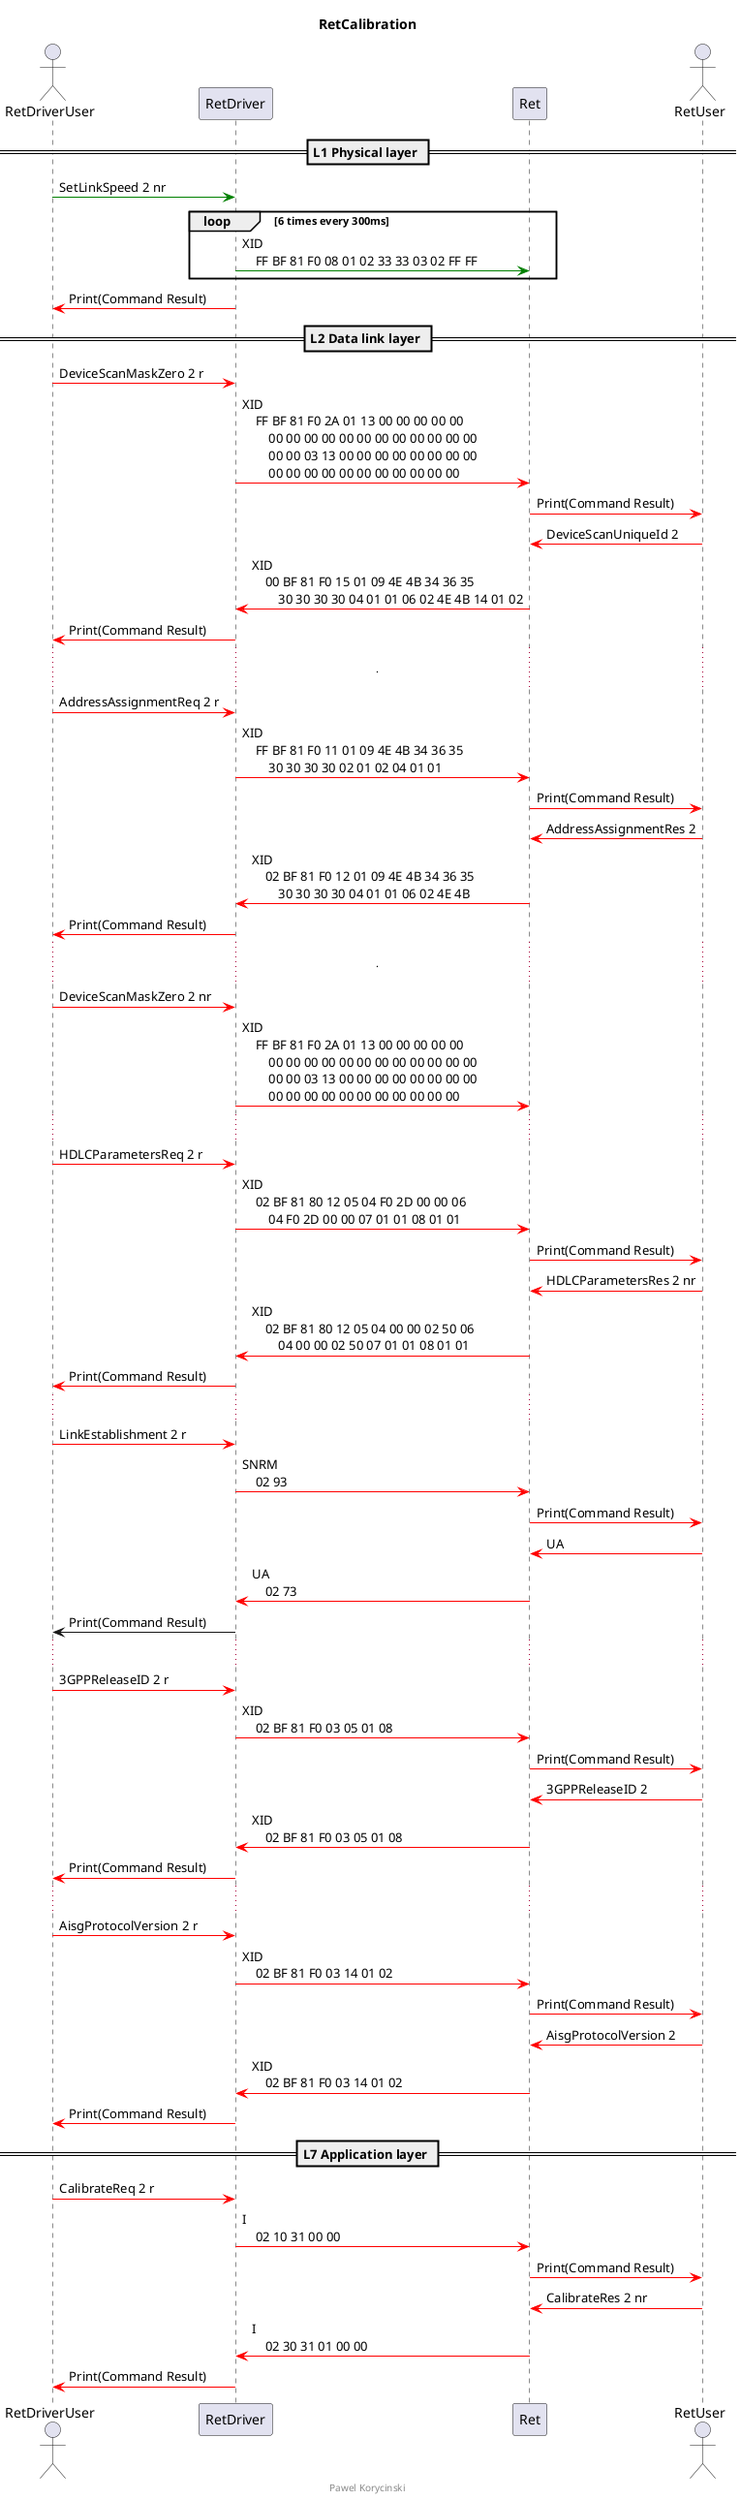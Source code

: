 @startuml

title RetCalibration

actor RetDriverUser
participant RetDriver
participant Ret
actor RetUser

== L1 Physical layer ==

RetDriverUser -[#green]> RetDriver : SetLinkSpeed 2 nr
loop 6 times every 300ms
    RetDriver -[#green]> Ret : XID\n\
    FF BF 81 F0 08 01 02 33 33 03 02 FF FF
end
RetDriver -[#red]> RetDriverUser : Print(Command Result)

== L2 Data link layer ==

RetDriverUser -[#red]> RetDriver : DeviceScanMaskZero 2 r
RetDriver -[#red]> Ret : XID\n\
    FF BF 81 F0 2A 01 13 00 00 00 00 00\n\
        00 00 00 00 00 00 00 00 00 00 00 00\n\
        00 00 03 13 00 00 00 00 00 00 00 00\n\
        00 00 00 00 00 00 00 00 00 00 00
Ret -[#red]> RetUser : Print(Command Result)

RetUser -[#red]> Ret : DeviceScanUniqueId 2
Ret -[#red]> RetDriver : XID\n\
    00 BF 81 F0 15 01 09 4E 4B 34 36 35\n\
        30 30 30 30 04 01 01 06 02 4E 4B 14 01 02
RetDriver -[#red]> RetDriverUser : Print(Command Result)

.......

RetDriverUser -[#red]> RetDriver : AddressAssignmentReq 2 r
RetDriver -[#red]> Ret : XID\n\
    FF BF 81 F0 11 01 09 4E 4B 34 36 35\n\
        30 30 30 30 02 01 02 04 01 01
Ret -[#red]> RetUser : Print(Command Result)

RetUser -[#red]> Ret : AddressAssignmentRes 2
Ret -[#red]> RetDriver : XID\n\
    02 BF 81 F0 12 01 09 4E 4B 34 36 35\n\
        30 30 30 30 04 01 01 06 02 4E 4B
RetDriver -[#red]> RetDriverUser : Print(Command Result)

.......

RetDriverUser -[#red]> RetDriver : DeviceScanMaskZero 2 nr
RetDriver -[#red]> Ret : XID\n\
    FF BF 81 F0 2A 01 13 00 00 00 00 00\n\
        00 00 00 00 00 00 00 00 00 00 00 00\n\
        00 00 03 13 00 00 00 00 00 00 00 00\n\
        00 00 00 00 00 00 00 00 00 00 00 

......

RetDriverUser -[#red]> RetDriver : HDLCParametersReq 2 r
RetDriver -[#red]> Ret : XID\n\
    02 BF 81 80 12 05 04 F0 2D 00 00 06\n\
        04 F0 2D 00 00 07 01 01 08 01 01 
Ret -[#red]> RetUser : Print(Command Result)

RetUser -[#red]> Ret : HDLCParametersRes 2 nr
Ret -[#red]> RetDriver : XID\n\
    02 BF 81 80 12 05 04 00 00 02 50 06\n\
        04 00 00 02 50 07 01 01 08 01 01
RetDriver -[#red]> RetDriverUser : Print(Command Result)

......

RetDriverUser -[#red]> RetDriver : LinkEstablishment 2 r
RetDriver -[#red]> Ret : SNRM\n\
    02 93 
Ret -[#red]> RetUser : Print(Command Result)

RetUser -[#red]> Ret : UA
Ret -[#red]> RetDriver : UA\n\
    02 73
RetDriver -> RetDriverUser : Print(Command Result)

......

RetDriverUser -[#red]> RetDriver : 3GPPReleaseID 2 r
RetDriver -[#red]> Ret : XID\n\
    02 BF 81 F0 03 05 01 08
Ret -[#red]> RetUser : Print(Command Result)

RetUser -[#red]> Ret : 3GPPReleaseID 2
Ret -[#red]> RetDriver : XID\n\
    02 BF 81 F0 03 05 01 08
RetDriver -[#red]> RetDriverUser : Print(Command Result)

......

RetDriverUser -[#red]> RetDriver : AisgProtocolVersion 2 r
RetDriver -[#red]> Ret : XID\n\
    02 BF 81 F0 03 14 01 02
Ret -[#red]> RetUser : Print(Command Result)

RetUser -[#red]> Ret : AisgProtocolVersion 2
Ret -[#red]> RetDriver : XID\n\
    02 BF 81 F0 03 14 01 02
RetDriver -[#red]> RetDriverUser : Print(Command Result)

== L7 Application layer ==

RetDriverUser -[#red]> RetDriver : CalibrateReq 2 r
RetDriver -[#red]> Ret : I\n\
    02 10 31 00 00 
Ret -[#red]> RetUser : Print(Command Result)

RetUser -[#red]> Ret : CalibrateRes 2 nr
Ret -[#red]> RetDriver : I\n\
    02 30 31 01 00 00 

RetDriver -[#red]> RetDriverUser : Print(Command Result)

footer Pawel Korycinski

@enduml
